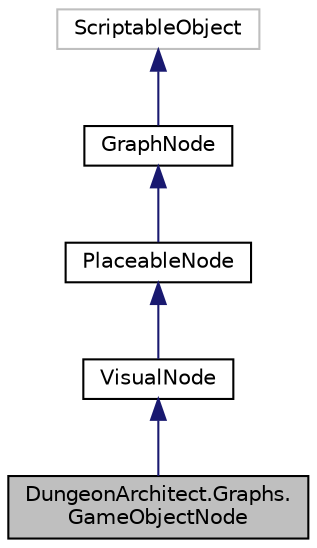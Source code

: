 digraph "DungeonArchitect.Graphs.GameObjectNode"
{
  edge [fontname="Helvetica",fontsize="10",labelfontname="Helvetica",labelfontsize="10"];
  node [fontname="Helvetica",fontsize="10",shape=record];
  Node1 [label="DungeonArchitect.Graphs.\lGameObjectNode",height=0.2,width=0.4,color="black", fillcolor="grey75", style="filled", fontcolor="black"];
  Node2 -> Node1 [dir="back",color="midnightblue",fontsize="10",style="solid",fontname="Helvetica"];
  Node2 [label="VisualNode",height=0.2,width=0.4,color="black", fillcolor="white", style="filled",URL="$class_dungeon_architect_1_1_graphs_1_1_visual_node.html"];
  Node3 -> Node2 [dir="back",color="midnightblue",fontsize="10",style="solid",fontname="Helvetica"];
  Node3 [label="PlaceableNode",height=0.2,width=0.4,color="black", fillcolor="white", style="filled",URL="$class_dungeon_architect_1_1_graphs_1_1_placeable_node.html"];
  Node4 -> Node3 [dir="back",color="midnightblue",fontsize="10",style="solid",fontname="Helvetica"];
  Node4 [label="GraphNode",height=0.2,width=0.4,color="black", fillcolor="white", style="filled",URL="$class_dungeon_architect_1_1_graphs_1_1_graph_node.html",tooltip="Represents a graph node in the theme graph. This is the base class for all graph nodes ..."];
  Node5 -> Node4 [dir="back",color="midnightblue",fontsize="10",style="solid",fontname="Helvetica"];
  Node5 [label="ScriptableObject",height=0.2,width=0.4,color="grey75", fillcolor="white", style="filled"];
}
